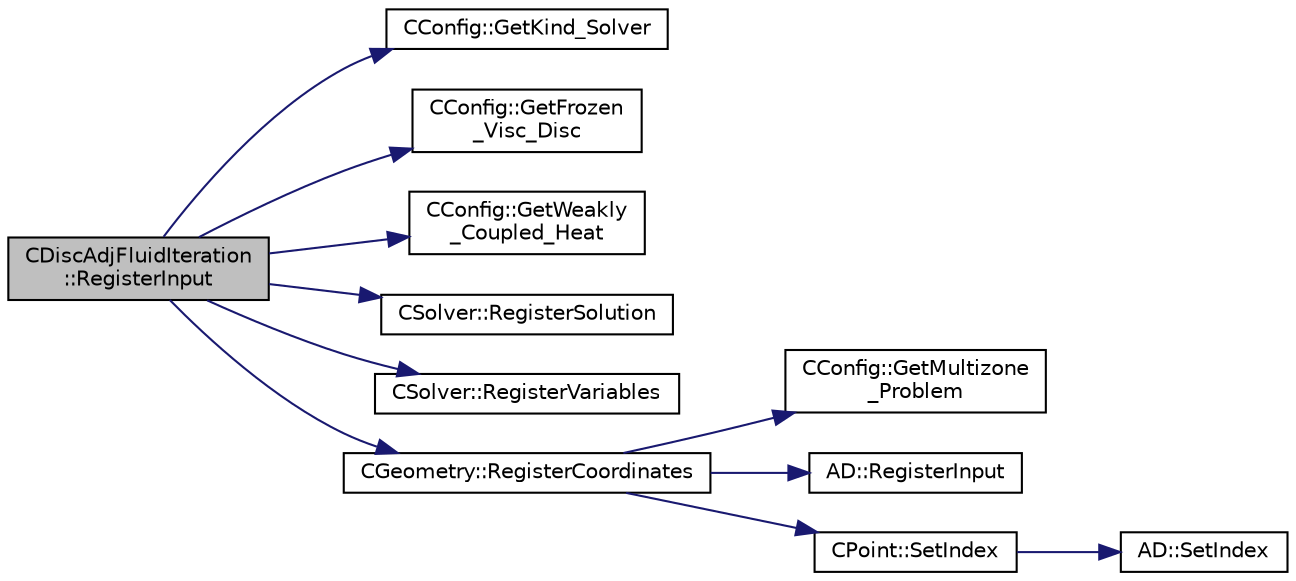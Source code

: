 digraph "CDiscAdjFluidIteration::RegisterInput"
{
  edge [fontname="Helvetica",fontsize="10",labelfontname="Helvetica",labelfontsize="10"];
  node [fontname="Helvetica",fontsize="10",shape=record];
  rankdir="LR";
  Node119 [label="CDiscAdjFluidIteration\l::RegisterInput",height=0.2,width=0.4,color="black", fillcolor="grey75", style="filled", fontcolor="black"];
  Node119 -> Node120 [color="midnightblue",fontsize="10",style="solid",fontname="Helvetica"];
  Node120 [label="CConfig::GetKind_Solver",height=0.2,width=0.4,color="black", fillcolor="white", style="filled",URL="$class_c_config.html#a0e2628fc803f14ec6179427ee02e8655",tooltip="Governing equations of the flow (it can be different from the run time equation). ..."];
  Node119 -> Node121 [color="midnightblue",fontsize="10",style="solid",fontname="Helvetica"];
  Node121 [label="CConfig::GetFrozen\l_Visc_Disc",height=0.2,width=0.4,color="black", fillcolor="white", style="filled",URL="$class_c_config.html#adb146862f57545364350419287581bbc",tooltip="Provides information about the way in which the turbulence will be treated by the disc..."];
  Node119 -> Node122 [color="midnightblue",fontsize="10",style="solid",fontname="Helvetica"];
  Node122 [label="CConfig::GetWeakly\l_Coupled_Heat",height=0.2,width=0.4,color="black", fillcolor="white", style="filled",URL="$class_c_config.html#adb13f6471b2c0bbef919ae9d8fe95f68",tooltip="Get the heat equation. "];
  Node119 -> Node123 [color="midnightblue",fontsize="10",style="solid",fontname="Helvetica"];
  Node123 [label="CSolver::RegisterSolution",height=0.2,width=0.4,color="black", fillcolor="white", style="filled",URL="$class_c_solver.html#afc316bafa66423b9c0a6391e1f4bb71e",tooltip="A virtual member. "];
  Node119 -> Node124 [color="midnightblue",fontsize="10",style="solid",fontname="Helvetica"];
  Node124 [label="CSolver::RegisterVariables",height=0.2,width=0.4,color="black", fillcolor="white", style="filled",URL="$class_c_solver.html#a39522e405ec20fdfe283a3b263c9ce3b",tooltip="A virtual member. "];
  Node119 -> Node125 [color="midnightblue",fontsize="10",style="solid",fontname="Helvetica"];
  Node125 [label="CGeometry::RegisterCoordinates",height=0.2,width=0.4,color="black", fillcolor="white", style="filled",URL="$class_c_geometry.html#a335405024cbc91d79429d60394d55af2",tooltip="Register the coordinates of the mesh nodes. "];
  Node125 -> Node126 [color="midnightblue",fontsize="10",style="solid",fontname="Helvetica"];
  Node126 [label="CConfig::GetMultizone\l_Problem",height=0.2,width=0.4,color="black", fillcolor="white", style="filled",URL="$class_c_config.html#ad9233b666b21e43c18592925be61cc9b",tooltip="Get whether the simulation we are running is a multizone simulation. "];
  Node125 -> Node127 [color="midnightblue",fontsize="10",style="solid",fontname="Helvetica"];
  Node127 [label="AD::RegisterInput",height=0.2,width=0.4,color="black", fillcolor="white", style="filled",URL="$namespace_a_d.html#a05310227c195f7e83d394ce9cae8b73e",tooltip="Registers the variable as an input and saves internal data (indices). I.e. as a leaf of the computati..."];
  Node125 -> Node128 [color="midnightblue",fontsize="10",style="solid",fontname="Helvetica"];
  Node128 [label="CPoint::SetIndex",height=0.2,width=0.4,color="black", fillcolor="white", style="filled",URL="$class_c_point.html#ab274f24d8f13b31f0150cabb388eac97",tooltip="Set the adjoint vector indices of Coord vector. "];
  Node128 -> Node129 [color="midnightblue",fontsize="10",style="solid",fontname="Helvetica"];
  Node129 [label="AD::SetIndex",height=0.2,width=0.4,color="black", fillcolor="white", style="filled",URL="$namespace_a_d.html#a93909396dd20444ea1ad3100003ff08c",tooltip="Evaluates and saves gradient data from a variable. "];
}

